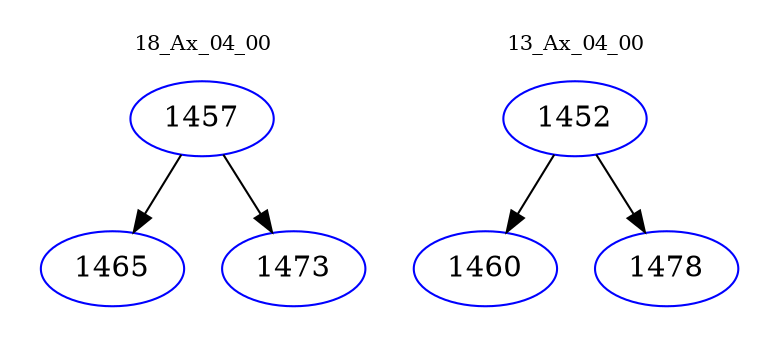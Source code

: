 digraph{
subgraph cluster_0 {
color = white
label = "18_Ax_04_00";
fontsize=10;
T0_1457 [label="1457", color="blue"]
T0_1457 -> T0_1465 [color="black"]
T0_1465 [label="1465", color="blue"]
T0_1457 -> T0_1473 [color="black"]
T0_1473 [label="1473", color="blue"]
}
subgraph cluster_1 {
color = white
label = "13_Ax_04_00";
fontsize=10;
T1_1452 [label="1452", color="blue"]
T1_1452 -> T1_1460 [color="black"]
T1_1460 [label="1460", color="blue"]
T1_1452 -> T1_1478 [color="black"]
T1_1478 [label="1478", color="blue"]
}
}
